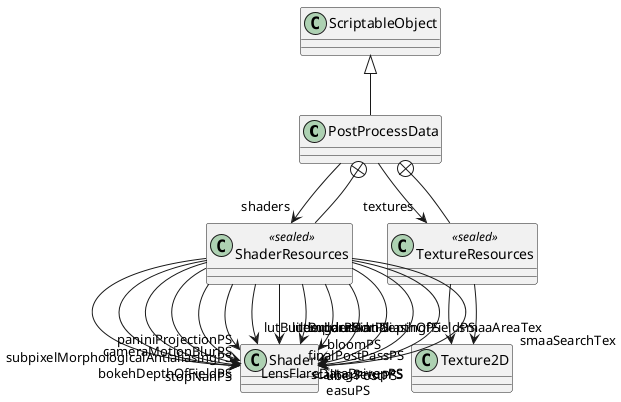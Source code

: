 @startuml
class PostProcessData {
}
class ShaderResources <<sealed>> {
}
class TextureResources <<sealed>> {
}
ScriptableObject <|-- PostProcessData
PostProcessData --> "shaders" ShaderResources
PostProcessData --> "textures" TextureResources
PostProcessData +-- ShaderResources
ShaderResources --> "stopNanPS" Shader
ShaderResources --> "subpixelMorphologicalAntialiasingPS" Shader
ShaderResources --> "gaussianDepthOfFieldPS" Shader
ShaderResources --> "bokehDepthOfFieldPS" Shader
ShaderResources --> "cameraMotionBlurPS" Shader
ShaderResources --> "paniniProjectionPS" Shader
ShaderResources --> "lutBuilderLdrPS" Shader
ShaderResources --> "lutBuilderHdrPS" Shader
ShaderResources --> "bloomPS" Shader
ShaderResources --> "temporalAntialiasingPS" Shader
ShaderResources --> "LensFlareDataDrivenPS" Shader
ShaderResources --> "scalingSetupPS" Shader
ShaderResources --> "easuPS" Shader
ShaderResources --> "uberPostPS" Shader
ShaderResources --> "finalPostPassPS" Shader
PostProcessData +-- TextureResources
TextureResources --> "smaaAreaTex" Texture2D
TextureResources --> "smaaSearchTex" Texture2D
@enduml

